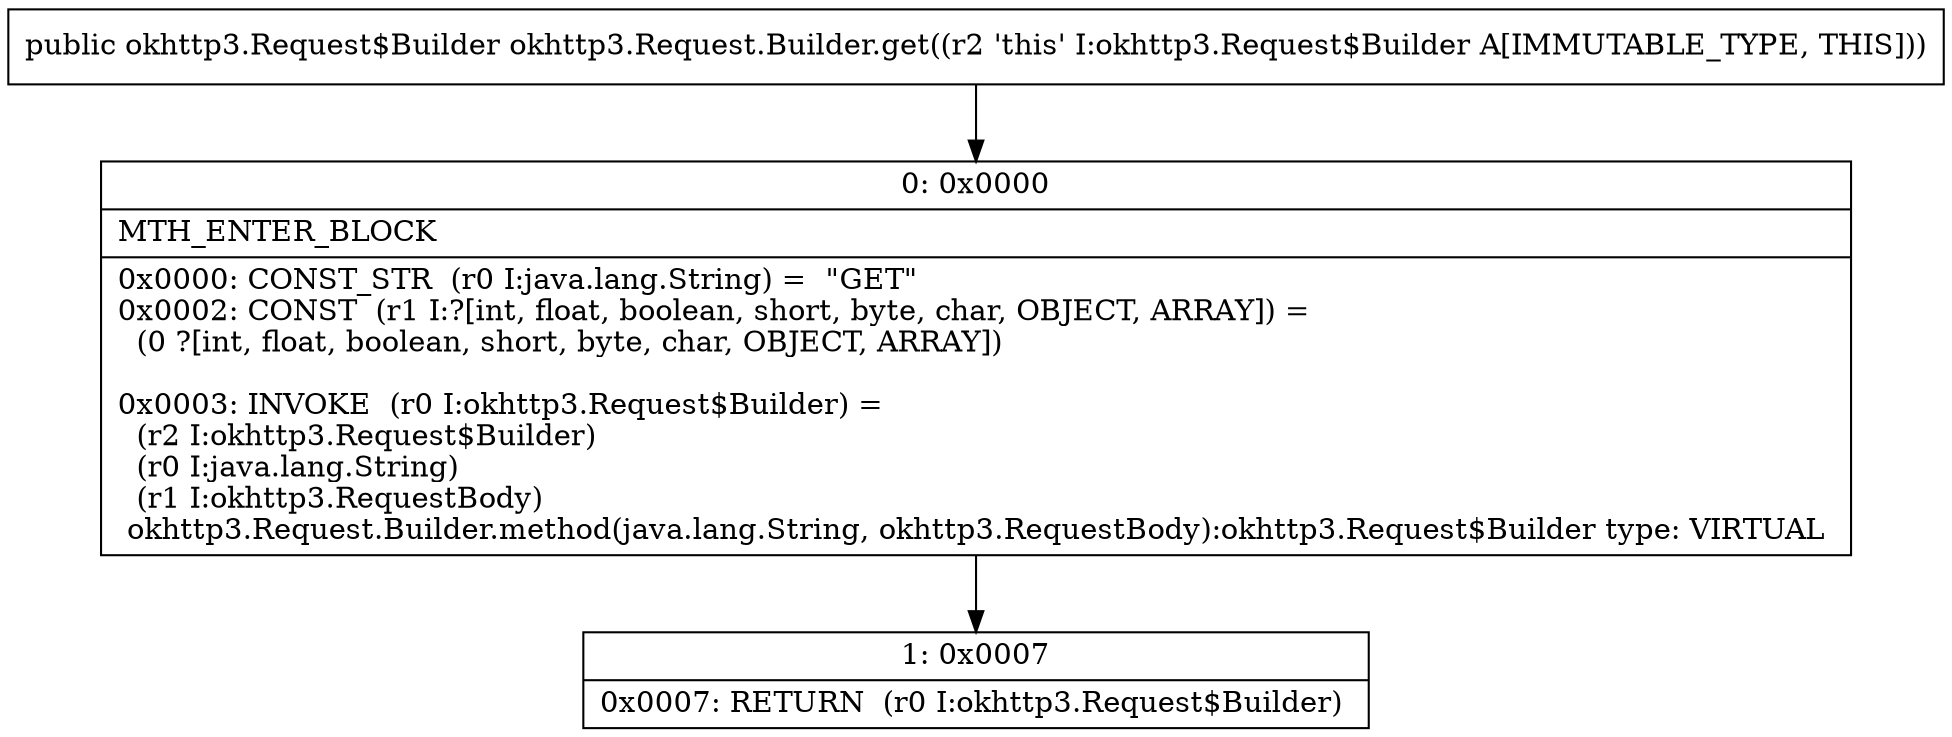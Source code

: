 digraph "CFG forokhttp3.Request.Builder.get()Lokhttp3\/Request$Builder;" {
Node_0 [shape=record,label="{0\:\ 0x0000|MTH_ENTER_BLOCK\l|0x0000: CONST_STR  (r0 I:java.lang.String) =  \"GET\" \l0x0002: CONST  (r1 I:?[int, float, boolean, short, byte, char, OBJECT, ARRAY]) = \l  (0 ?[int, float, boolean, short, byte, char, OBJECT, ARRAY])\l \l0x0003: INVOKE  (r0 I:okhttp3.Request$Builder) = \l  (r2 I:okhttp3.Request$Builder)\l  (r0 I:java.lang.String)\l  (r1 I:okhttp3.RequestBody)\l okhttp3.Request.Builder.method(java.lang.String, okhttp3.RequestBody):okhttp3.Request$Builder type: VIRTUAL \l}"];
Node_1 [shape=record,label="{1\:\ 0x0007|0x0007: RETURN  (r0 I:okhttp3.Request$Builder) \l}"];
MethodNode[shape=record,label="{public okhttp3.Request$Builder okhttp3.Request.Builder.get((r2 'this' I:okhttp3.Request$Builder A[IMMUTABLE_TYPE, THIS])) }"];
MethodNode -> Node_0;
Node_0 -> Node_1;
}

